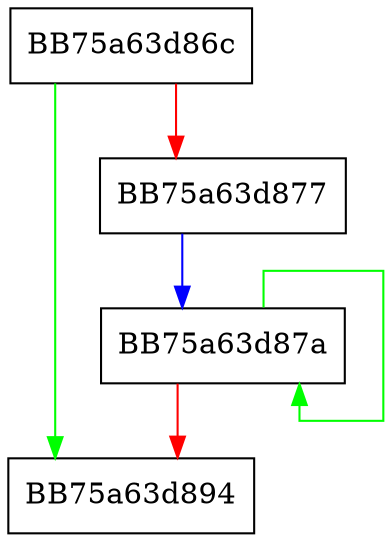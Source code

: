 digraph IsLike {
  node [shape="box"];
  graph [splines=ortho];
  BB75a63d86c -> BB75a63d894 [color="green"];
  BB75a63d86c -> BB75a63d877 [color="red"];
  BB75a63d877 -> BB75a63d87a [color="blue"];
  BB75a63d87a -> BB75a63d87a [color="green"];
  BB75a63d87a -> BB75a63d894 [color="red"];
}